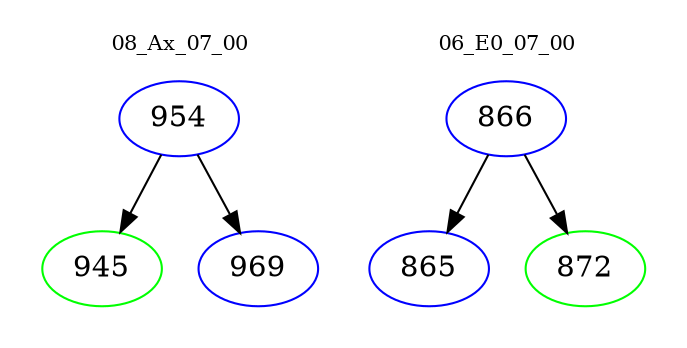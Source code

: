 digraph{
subgraph cluster_0 {
color = white
label = "08_Ax_07_00";
fontsize=10;
T0_954 [label="954", color="blue"]
T0_954 -> T0_945 [color="black"]
T0_945 [label="945", color="green"]
T0_954 -> T0_969 [color="black"]
T0_969 [label="969", color="blue"]
}
subgraph cluster_1 {
color = white
label = "06_E0_07_00";
fontsize=10;
T1_866 [label="866", color="blue"]
T1_866 -> T1_865 [color="black"]
T1_865 [label="865", color="blue"]
T1_866 -> T1_872 [color="black"]
T1_872 [label="872", color="green"]
}
}
